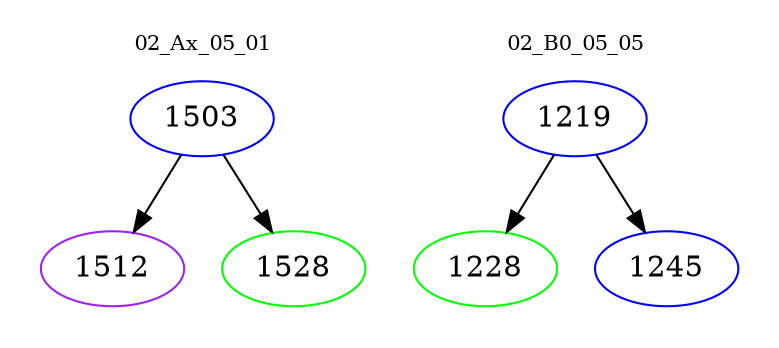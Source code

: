 digraph{
subgraph cluster_0 {
color = white
label = "02_Ax_05_01";
fontsize=10;
T0_1503 [label="1503", color="blue"]
T0_1503 -> T0_1512 [color="black"]
T0_1512 [label="1512", color="purple"]
T0_1503 -> T0_1528 [color="black"]
T0_1528 [label="1528", color="green"]
}
subgraph cluster_1 {
color = white
label = "02_B0_05_05";
fontsize=10;
T1_1219 [label="1219", color="blue"]
T1_1219 -> T1_1228 [color="black"]
T1_1228 [label="1228", color="green"]
T1_1219 -> T1_1245 [color="black"]
T1_1245 [label="1245", color="blue"]
}
}
